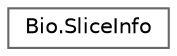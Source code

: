 digraph "Graphical Class Hierarchy"
{
 // LATEX_PDF_SIZE
  bgcolor="transparent";
  edge [fontname=Helvetica,fontsize=10,labelfontname=Helvetica,labelfontsize=10];
  node [fontname=Helvetica,fontsize=10,shape=box,height=0.2,width=0.4];
  rankdir="LR";
  Node0 [id="Node000000",label="Bio.SliceInfo",height=0.2,width=0.4,color="grey40", fillcolor="white", style="filled",URL="$class_bio_1_1_slice_info.html",tooltip="Slice info."];
}
